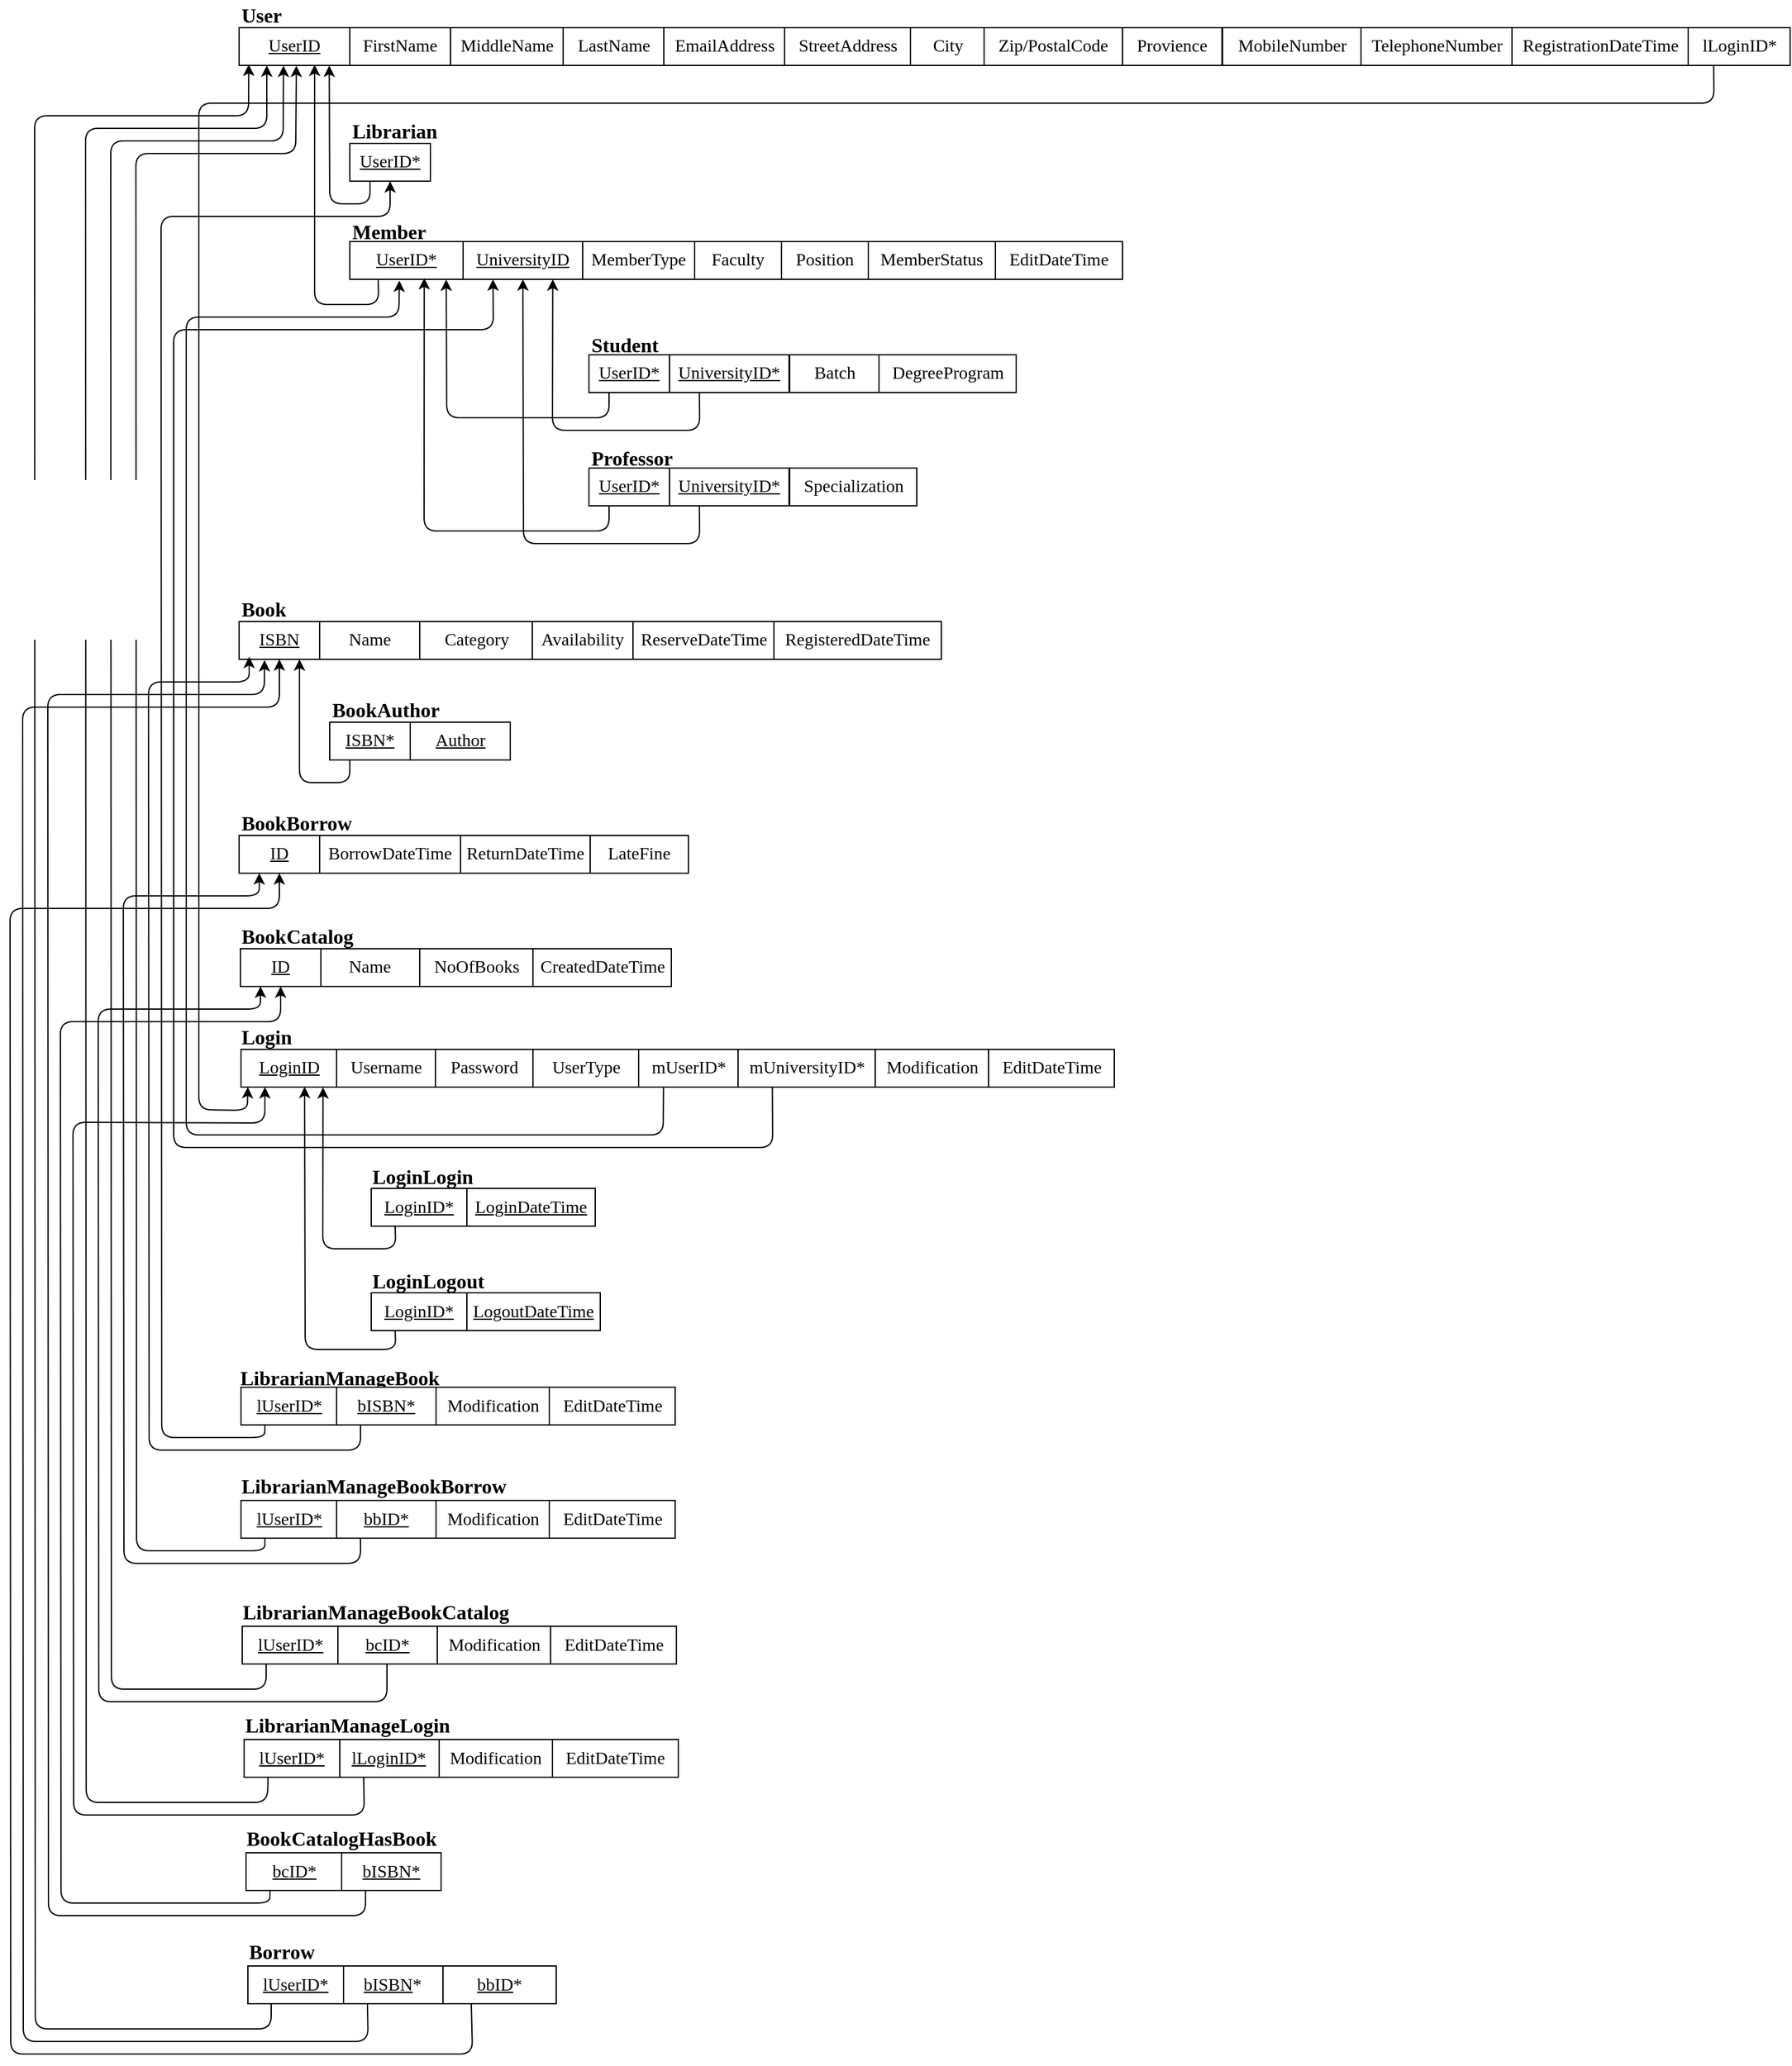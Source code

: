 <mxfile version="12.2.2" type="device" pages="1"><diagram id="SJPYlTRgL_fRr1sSaaFf" name="Page-1"><mxGraphModel dx="1283" dy="581" grid="1" gridSize="10" guides="1" tooltips="1" connect="1" arrows="1" fold="1" page="1" pageScale="1" pageWidth="1500" pageHeight="1689" math="0" shadow="0"><root><mxCell id="0"/><mxCell id="1" parent="0"/><mxCell id="bHV69W7bN7Klbik5Nrds-2" value="&lt;font face=&quot;Times New Roman&quot;&gt;User&lt;/font&gt;" style="text;html=1;resizable=0;points=[];autosize=1;align=left;verticalAlign=top;spacingTop=-4;fontSize=16;fontStyle=1" parent="1" vertex="1"><mxGeometry x="224" y="27" width="50" height="20" as="geometry"/></mxCell><mxCell id="bHV69W7bN7Klbik5Nrds-3" value="FirstName" style="rounded=0;whiteSpace=wrap;html=1;fontSize=14;fontFamily=Times New Roman;" parent="1" vertex="1"><mxGeometry x="312" y="49" width="80" height="30" as="geometry"/></mxCell><mxCell id="bHV69W7bN7Klbik5Nrds-4" value="MiddleName" style="rounded=0;whiteSpace=wrap;html=1;fontSize=14;fontFamily=Times New Roman;" parent="1" vertex="1"><mxGeometry x="392" y="49" width="90" height="30" as="geometry"/></mxCell><mxCell id="bHV69W7bN7Klbik5Nrds-5" value="LastName" style="rounded=0;whiteSpace=wrap;html=1;fontSize=14;fontFamily=Times New Roman;" parent="1" vertex="1"><mxGeometry x="481.5" y="49" width="80" height="30" as="geometry"/></mxCell><mxCell id="bHV69W7bN7Klbik5Nrds-6" value="EmailAddress" style="rounded=0;whiteSpace=wrap;html=1;fontSize=14;fontFamily=Times New Roman;" parent="1" vertex="1"><mxGeometry x="561.5" y="49" width="96" height="30" as="geometry"/></mxCell><mxCell id="bHV69W7bN7Klbik5Nrds-7" value="MobileNumber" style="rounded=0;whiteSpace=wrap;html=1;fontSize=14;fontFamily=Times New Roman;" parent="1" vertex="1"><mxGeometry x="1005.5" y="49" width="110" height="30" as="geometry"/></mxCell><mxCell id="bHV69W7bN7Klbik5Nrds-8" value="UserID" style="rounded=0;whiteSpace=wrap;html=1;fontSize=14;fontFamily=Times New Roman;fontStyle=4" parent="1" vertex="1"><mxGeometry x="224" y="49" width="88" height="30" as="geometry"/></mxCell><mxCell id="bHV69W7bN7Klbik5Nrds-13" value="TelephoneNumber" style="rounded=0;whiteSpace=wrap;html=1;fontSize=14;fontFamily=Times New Roman;" parent="1" vertex="1"><mxGeometry x="1115.5" y="49" width="120" height="30" as="geometry"/></mxCell><mxCell id="bHV69W7bN7Klbik5Nrds-14" value="StreetAddress" style="rounded=0;whiteSpace=wrap;html=1;fontSize=14;fontFamily=Times New Roman;" parent="1" vertex="1"><mxGeometry x="657.5" y="49" width="100" height="30" as="geometry"/></mxCell><mxCell id="bHV69W7bN7Klbik5Nrds-15" value="City" style="rounded=0;whiteSpace=wrap;html=1;fontSize=14;fontFamily=Times New Roman;" parent="1" vertex="1"><mxGeometry x="757.5" y="49" width="59" height="30" as="geometry"/></mxCell><mxCell id="bHV69W7bN7Klbik5Nrds-16" value="Provience" style="rounded=0;whiteSpace=wrap;html=1;fontSize=14;fontFamily=Times New Roman;" parent="1" vertex="1"><mxGeometry x="926" y="49" width="79" height="30" as="geometry"/></mxCell><mxCell id="bHV69W7bN7Klbik5Nrds-17" value="Zip/PostalCode" style="rounded=0;whiteSpace=wrap;html=1;fontSize=14;fontFamily=Times New Roman;" parent="1" vertex="1"><mxGeometry x="816" y="49" width="110" height="30" as="geometry"/></mxCell><mxCell id="bHV69W7bN7Klbik5Nrds-18" value="RegistrationDateTime" style="rounded=0;whiteSpace=wrap;html=1;fontSize=14;fontFamily=Times New Roman;" parent="1" vertex="1"><mxGeometry x="1235.5" y="49" width="140" height="30" as="geometry"/></mxCell><mxCell id="bHV69W7bN7Klbik5Nrds-19" value="&lt;font face=&quot;Times New Roman&quot;&gt;Librarian&lt;/font&gt;" style="text;html=1;resizable=0;points=[];autosize=1;align=left;verticalAlign=top;spacingTop=-4;fontSize=16;fontStyle=1" parent="1" vertex="1"><mxGeometry x="312" y="119" width="70" height="20" as="geometry"/></mxCell><mxCell id="bHV69W7bN7Klbik5Nrds-22" value="UserID*" style="rounded=0;whiteSpace=wrap;html=1;fontSize=14;fontFamily=Times New Roman;fontStyle=4" parent="1" vertex="1"><mxGeometry x="312" y="141" width="64" height="30" as="geometry"/></mxCell><mxCell id="bHV69W7bN7Klbik5Nrds-23" value="&lt;font face=&quot;Times New Roman&quot;&gt;Member&lt;/font&gt;" style="text;html=1;resizable=0;points=[];autosize=1;align=left;verticalAlign=top;spacingTop=-4;fontSize=16;fontStyle=1" parent="1" vertex="1"><mxGeometry x="312" y="199" width="70" height="20" as="geometry"/></mxCell><mxCell id="bHV69W7bN7Klbik5Nrds-24" value="UniversityID" style="rounded=0;whiteSpace=wrap;html=1;fontSize=14;fontFamily=Times New Roman;fontStyle=4" parent="1" vertex="1"><mxGeometry x="402" y="219" width="95" height="30" as="geometry"/></mxCell><mxCell id="bHV69W7bN7Klbik5Nrds-25" value="Faculty" style="rounded=0;whiteSpace=wrap;html=1;fontSize=14;fontFamily=Times New Roman;" parent="1" vertex="1"><mxGeometry x="586" y="219" width="69" height="30" as="geometry"/></mxCell><mxCell id="bHV69W7bN7Klbik5Nrds-26" value="MemberType" style="rounded=0;whiteSpace=wrap;html=1;fontSize=14;fontFamily=Times New Roman;" parent="1" vertex="1"><mxGeometry x="497" y="219" width="89" height="30" as="geometry"/></mxCell><mxCell id="bHV69W7bN7Klbik5Nrds-27" value="Position" style="rounded=0;whiteSpace=wrap;html=1;fontSize=14;fontFamily=Times New Roman;" parent="1" vertex="1"><mxGeometry x="655" y="219" width="69" height="30" as="geometry"/></mxCell><mxCell id="bHV69W7bN7Klbik5Nrds-28" value="MemberStatus" style="rounded=0;whiteSpace=wrap;html=1;fontSize=14;fontFamily=Times New Roman;" parent="1" vertex="1"><mxGeometry x="724" y="219" width="101" height="30" as="geometry"/></mxCell><mxCell id="bHV69W7bN7Klbik5Nrds-29" value="EditDateTime" style="rounded=0;whiteSpace=wrap;html=1;fontSize=14;fontFamily=Times New Roman;" parent="1" vertex="1"><mxGeometry x="825" y="219" width="101" height="30" as="geometry"/></mxCell><mxCell id="bHV69W7bN7Klbik5Nrds-30" value="UserID*" style="rounded=0;whiteSpace=wrap;html=1;fontSize=14;fontFamily=Times New Roman;fontStyle=4" parent="1" vertex="1"><mxGeometry x="312" y="219" width="90" height="30" as="geometry"/></mxCell><mxCell id="bHV69W7bN7Klbik5Nrds-32" value="&lt;font face=&quot;Times New Roman&quot;&gt;Student&lt;/font&gt;" style="text;html=1;resizable=0;points=[];autosize=1;align=left;verticalAlign=top;spacingTop=-4;fontSize=16;fontStyle=1" parent="1" vertex="1"><mxGeometry x="502" y="289" width="60" height="20" as="geometry"/></mxCell><mxCell id="bHV69W7bN7Klbik5Nrds-33" value="UniversityID*" style="rounded=0;whiteSpace=wrap;html=1;fontSize=14;fontFamily=Times New Roman;fontStyle=4" parent="1" vertex="1"><mxGeometry x="566" y="309" width="95" height="30" as="geometry"/></mxCell><mxCell id="bHV69W7bN7Klbik5Nrds-34" value="DegreeProgram" style="rounded=0;whiteSpace=wrap;html=1;fontSize=14;fontFamily=Times New Roman;" parent="1" vertex="1"><mxGeometry x="732.5" y="309" width="109" height="30" as="geometry"/></mxCell><mxCell id="bHV69W7bN7Klbik5Nrds-35" value="Batch" style="rounded=0;whiteSpace=wrap;html=1;fontSize=14;fontFamily=Times New Roman;" parent="1" vertex="1"><mxGeometry x="661.5" y="309" width="71" height="30" as="geometry"/></mxCell><mxCell id="bHV69W7bN7Klbik5Nrds-36" value="UserID*" style="rounded=0;whiteSpace=wrap;html=1;fontSize=14;fontFamily=Times New Roman;fontStyle=4" parent="1" vertex="1"><mxGeometry x="502" y="309" width="64" height="30" as="geometry"/></mxCell><mxCell id="bHV69W7bN7Klbik5Nrds-39" value="&lt;font face=&quot;Times New Roman&quot;&gt;Professor&lt;/font&gt;" style="text;html=1;resizable=0;points=[];autosize=1;align=left;verticalAlign=top;spacingTop=-4;fontSize=16;fontStyle=1" parent="1" vertex="1"><mxGeometry x="502" y="379" width="80" height="20" as="geometry"/></mxCell><mxCell id="bHV69W7bN7Klbik5Nrds-40" value="UniversityID*" style="rounded=0;whiteSpace=wrap;html=1;fontSize=14;fontFamily=Times New Roman;fontStyle=4" parent="1" vertex="1"><mxGeometry x="566" y="399" width="95" height="30" as="geometry"/></mxCell><mxCell id="bHV69W7bN7Klbik5Nrds-42" value="Specialization" style="rounded=0;whiteSpace=wrap;html=1;fontSize=14;fontFamily=Times New Roman;" parent="1" vertex="1"><mxGeometry x="661.5" y="399" width="101" height="30" as="geometry"/></mxCell><mxCell id="bHV69W7bN7Klbik5Nrds-43" value="UserID*" style="rounded=0;whiteSpace=wrap;html=1;fontSize=14;fontFamily=Times New Roman;fontStyle=4" parent="1" vertex="1"><mxGeometry x="502" y="399" width="64" height="30" as="geometry"/></mxCell><mxCell id="bHV69W7bN7Klbik5Nrds-45" value="" style="endArrow=classic;html=1;entryX=0.814;entryY=1.004;entryDx=0;entryDy=0;entryPerimeter=0;exitX=0.25;exitY=1;exitDx=0;exitDy=0;" parent="1" source="bHV69W7bN7Klbik5Nrds-22" target="bHV69W7bN7Klbik5Nrds-8" edge="1"><mxGeometry width="50" height="50" relative="1" as="geometry"><mxPoint x="152" y="259" as="sourcePoint"/><mxPoint x="202" y="209" as="targetPoint"/><Array as="points"><mxPoint x="328" y="189"/><mxPoint x="296" y="189"/></Array></mxGeometry></mxCell><mxCell id="bHV69W7bN7Klbik5Nrds-46" value="" style="endArrow=classic;html=1;entryX=0.682;entryY=0.981;entryDx=0;entryDy=0;entryPerimeter=0;exitX=0.25;exitY=1;exitDx=0;exitDy=0;" parent="1" source="bHV69W7bN7Klbik5Nrds-30" target="bHV69W7bN7Klbik5Nrds-8" edge="1"><mxGeometry width="50" height="50" relative="1" as="geometry"><mxPoint x="338.0" y="181" as="sourcePoint"/><mxPoint x="286.096" y="89.12" as="targetPoint"/><Array as="points"><mxPoint x="335" y="269"/><mxPoint x="284" y="269"/></Array></mxGeometry></mxCell><mxCell id="bHV69W7bN7Klbik5Nrds-47" value="" style="endArrow=classic;html=1;exitX=0.25;exitY=1;exitDx=0;exitDy=0;entryX=0.851;entryY=1.006;entryDx=0;entryDy=0;entryPerimeter=0;" parent="1" source="bHV69W7bN7Klbik5Nrds-36" target="bHV69W7bN7Klbik5Nrds-30" edge="1"><mxGeometry width="50" height="50" relative="1" as="geometry"><mxPoint x="338.0" y="259" as="sourcePoint"/><mxPoint x="402" y="269" as="targetPoint"/><Array as="points"><mxPoint x="518" y="359"/><mxPoint x="389" y="359"/></Array></mxGeometry></mxCell><mxCell id="bHV69W7bN7Klbik5Nrds-48" value="" style="endArrow=classic;html=1;entryX=0.657;entryY=0.968;entryDx=0;entryDy=0;exitX=0.25;exitY=1;exitDx=0;exitDy=0;entryPerimeter=0;" parent="1" source="bHV69W7bN7Klbik5Nrds-43" target="bHV69W7bN7Klbik5Nrds-30" edge="1"><mxGeometry width="50" height="50" relative="1" as="geometry"><mxPoint x="402" y="359" as="sourcePoint"/><mxPoint x="261.328" y="88.49" as="targetPoint"/><Array as="points"><mxPoint x="518" y="449"/><mxPoint x="371" y="449"/></Array></mxGeometry></mxCell><mxCell id="bHV69W7bN7Klbik5Nrds-49" value="" style="endArrow=classic;html=1;entryX=0.75;entryY=1;entryDx=0;entryDy=0;exitX=0.25;exitY=1;exitDx=0;exitDy=0;" parent="1" source="bHV69W7bN7Klbik5Nrds-33" target="bHV69W7bN7Klbik5Nrds-24" edge="1"><mxGeometry width="50" height="50" relative="1" as="geometry"><mxPoint x="484.0" y="336" as="sourcePoint"/><mxPoint x="432.096" y="244.12" as="targetPoint"/><Array as="points"><mxPoint x="590" y="369"/><mxPoint x="473" y="369"/></Array></mxGeometry></mxCell><mxCell id="bHV69W7bN7Klbik5Nrds-51" value="" style="endArrow=classic;html=1;entryX=0.5;entryY=1;entryDx=0;entryDy=0;exitX=0.25;exitY=1;exitDx=0;exitDy=0;" parent="1" source="bHV69W7bN7Klbik5Nrds-40" target="bHV69W7bN7Klbik5Nrds-24" edge="1"><mxGeometry width="50" height="50" relative="1" as="geometry"><mxPoint x="599.75" y="349" as="sourcePoint"/><mxPoint x="457.25" y="259" as="targetPoint"/><Array as="points"><mxPoint x="590" y="459"/><mxPoint x="450" y="459"/></Array></mxGeometry></mxCell><mxCell id="bHV69W7bN7Klbik5Nrds-52" value="&lt;font face=&quot;Times New Roman&quot;&gt;Book&lt;/font&gt;" style="text;html=1;resizable=0;points=[];autosize=1;align=left;verticalAlign=top;spacingTop=-4;fontSize=16;fontStyle=1" parent="1" vertex="1"><mxGeometry x="224" y="499" width="50" height="20" as="geometry"/></mxCell><mxCell id="bHV69W7bN7Klbik5Nrds-53" value="Name" style="rounded=0;whiteSpace=wrap;html=1;fontSize=14;fontFamily=Times New Roman;" parent="1" vertex="1"><mxGeometry x="287.5" y="521" width="80" height="30" as="geometry"/></mxCell><mxCell id="bHV69W7bN7Klbik5Nrds-54" value="Category" style="rounded=0;whiteSpace=wrap;html=1;fontSize=14;fontFamily=Times New Roman;" parent="1" vertex="1"><mxGeometry x="367.5" y="521" width="90" height="30" as="geometry"/></mxCell><mxCell id="bHV69W7bN7Klbik5Nrds-55" value="Availability" style="rounded=0;whiteSpace=wrap;html=1;fontSize=14;fontFamily=Times New Roman;" parent="1" vertex="1"><mxGeometry x="457" y="521" width="80" height="30" as="geometry"/></mxCell><mxCell id="bHV69W7bN7Klbik5Nrds-56" value="ReserveDateTime" style="rounded=0;whiteSpace=wrap;html=1;fontSize=14;fontFamily=Times New Roman;" parent="1" vertex="1"><mxGeometry x="537" y="521" width="113" height="30" as="geometry"/></mxCell><mxCell id="bHV69W7bN7Klbik5Nrds-57" value="ISBN" style="rounded=0;whiteSpace=wrap;html=1;fontSize=14;fontFamily=Times New Roman;fontStyle=4" parent="1" vertex="1"><mxGeometry x="224" y="521" width="64" height="30" as="geometry"/></mxCell><mxCell id="bHV69W7bN7Klbik5Nrds-58" value="RegisteredDateTime" style="rounded=0;whiteSpace=wrap;html=1;fontSize=14;fontFamily=Times New Roman;" parent="1" vertex="1"><mxGeometry x="649" y="521" width="133" height="30" as="geometry"/></mxCell><mxCell id="bHV69W7bN7Klbik5Nrds-59" value="&lt;font face=&quot;Times New Roman&quot;&gt;BookAuthor&lt;/font&gt;" style="text;html=1;resizable=0;points=[];autosize=1;align=left;verticalAlign=top;spacingTop=-4;fontSize=16;fontStyle=1" parent="1" vertex="1"><mxGeometry x="296" y="579" width="100" height="20" as="geometry"/></mxCell><mxCell id="bHV69W7bN7Klbik5Nrds-60" value="&lt;u&gt;Author&lt;/u&gt;" style="rounded=0;whiteSpace=wrap;html=1;fontSize=14;fontFamily=Times New Roman;" parent="1" vertex="1"><mxGeometry x="359.5" y="601" width="80" height="30" as="geometry"/></mxCell><mxCell id="bHV69W7bN7Klbik5Nrds-61" value="ISBN*" style="rounded=0;whiteSpace=wrap;html=1;fontSize=14;fontFamily=Times New Roman;fontStyle=4" parent="1" vertex="1"><mxGeometry x="296" y="601" width="64" height="30" as="geometry"/></mxCell><mxCell id="bHV69W7bN7Klbik5Nrds-62" value="" style="endArrow=classic;html=1;entryX=0.75;entryY=1;entryDx=0;entryDy=0;exitX=0.25;exitY=1;exitDx=0;exitDy=0;" parent="1" source="bHV69W7bN7Klbik5Nrds-61" target="bHV69W7bN7Klbik5Nrds-57" edge="1"><mxGeometry width="50" height="50" relative="1" as="geometry"><mxPoint x="567.75" y="439" as="sourcePoint"/><mxPoint x="401.5" y="259.0" as="targetPoint"/><Array as="points"><mxPoint x="312" y="649"/><mxPoint x="272" y="649"/></Array></mxGeometry></mxCell><mxCell id="Y3E1s8Jyo-hEr1M96dVR-1" value="&lt;font face=&quot;Times New Roman&quot;&gt;BookBorrow&lt;/font&gt;" style="text;html=1;resizable=0;points=[];autosize=1;align=left;verticalAlign=top;spacingTop=-4;fontSize=16;fontStyle=1" parent="1" vertex="1"><mxGeometry x="224" y="669" width="100" height="20" as="geometry"/></mxCell><mxCell id="Y3E1s8Jyo-hEr1M96dVR-2" value="BorrowDateTime" style="rounded=0;whiteSpace=wrap;html=1;fontSize=14;fontFamily=Times New Roman;" parent="1" vertex="1"><mxGeometry x="288" y="691" width="112" height="30" as="geometry"/></mxCell><mxCell id="Y3E1s8Jyo-hEr1M96dVR-3" value="ReturnDateTime" style="rounded=0;whiteSpace=wrap;html=1;fontSize=14;fontFamily=Times New Roman;" parent="1" vertex="1"><mxGeometry x="400" y="691" width="103" height="30" as="geometry"/></mxCell><mxCell id="Y3E1s8Jyo-hEr1M96dVR-4" value="ID" style="rounded=0;whiteSpace=wrap;html=1;fontSize=14;fontFamily=Times New Roman;fontStyle=4" parent="1" vertex="1"><mxGeometry x="224" y="691" width="64" height="30" as="geometry"/></mxCell><mxCell id="Y3E1s8Jyo-hEr1M96dVR-5" value="LateFine" style="rounded=0;whiteSpace=wrap;html=1;fontSize=14;fontFamily=Times New Roman;" parent="1" vertex="1"><mxGeometry x="503" y="691" width="78" height="30" as="geometry"/></mxCell><mxCell id="Y3E1s8Jyo-hEr1M96dVR-6" value="&lt;font face=&quot;Times New Roman&quot;&gt;BookCatalog&lt;/font&gt;" style="text;html=1;resizable=0;points=[];autosize=1;align=left;verticalAlign=top;spacingTop=-4;fontSize=16;fontStyle=1" parent="1" vertex="1"><mxGeometry x="224" y="759" width="100" height="20" as="geometry"/></mxCell><mxCell id="Y3E1s8Jyo-hEr1M96dVR-7" value="Name" style="rounded=0;whiteSpace=wrap;html=1;fontSize=14;fontFamily=Times New Roman;" parent="1" vertex="1"><mxGeometry x="287.5" y="781" width="80" height="30" as="geometry"/></mxCell><mxCell id="Y3E1s8Jyo-hEr1M96dVR-8" value="NoOfBooks" style="rounded=0;whiteSpace=wrap;html=1;fontSize=14;fontFamily=Times New Roman;" parent="1" vertex="1"><mxGeometry x="367.5" y="781" width="90" height="30" as="geometry"/></mxCell><mxCell id="Y3E1s8Jyo-hEr1M96dVR-9" value="ID" style="rounded=0;whiteSpace=wrap;html=1;fontSize=14;fontFamily=Times New Roman;fontStyle=4" parent="1" vertex="1"><mxGeometry x="225" y="781" width="64" height="30" as="geometry"/></mxCell><mxCell id="Y3E1s8Jyo-hEr1M96dVR-11" value="CreatedDateTime" style="rounded=0;whiteSpace=wrap;html=1;fontSize=14;fontFamily=Times New Roman;" parent="1" vertex="1"><mxGeometry x="457.5" y="781" width="110" height="30" as="geometry"/></mxCell><mxCell id="Y3E1s8Jyo-hEr1M96dVR-12" value="&lt;font face=&quot;Times New Roman&quot;&gt;Login&lt;/font&gt;" style="text;html=1;resizable=0;points=[];autosize=1;align=left;verticalAlign=top;spacingTop=-4;fontSize=16;fontStyle=1" parent="1" vertex="1"><mxGeometry x="224" y="839" width="50" height="20" as="geometry"/></mxCell><mxCell id="Y3E1s8Jyo-hEr1M96dVR-13" value="Username" style="rounded=0;whiteSpace=wrap;html=1;fontSize=14;fontFamily=Times New Roman;" parent="1" vertex="1"><mxGeometry x="300.5" y="861" width="80" height="30" as="geometry"/></mxCell><mxCell id="Y3E1s8Jyo-hEr1M96dVR-14" value="Password" style="rounded=0;whiteSpace=wrap;html=1;fontSize=14;fontFamily=Times New Roman;" parent="1" vertex="1"><mxGeometry x="380" y="861" width="78" height="30" as="geometry"/></mxCell><mxCell id="Y3E1s8Jyo-hEr1M96dVR-15" value="LoginID" style="rounded=0;whiteSpace=wrap;html=1;fontSize=14;fontFamily=Times New Roman;fontStyle=4" parent="1" vertex="1"><mxGeometry x="225.5" y="861" width="76" height="30" as="geometry"/></mxCell><mxCell id="Y3E1s8Jyo-hEr1M96dVR-16" value="UserType" style="rounded=0;whiteSpace=wrap;html=1;fontSize=14;fontFamily=Times New Roman;" parent="1" vertex="1"><mxGeometry x="457.5" y="861" width="84" height="30" as="geometry"/></mxCell><mxCell id="Y3E1s8Jyo-hEr1M96dVR-18" value="lLoginID*" style="rounded=0;whiteSpace=wrap;html=1;fontSize=14;fontFamily=Times New Roman;" parent="1" vertex="1"><mxGeometry x="1375.5" y="49" width="81" height="30" as="geometry"/></mxCell><mxCell id="Y3E1s8Jyo-hEr1M96dVR-19" value="" style="endArrow=classic;html=1;exitX=0.25;exitY=1;exitDx=0;exitDy=0;entryX=0.072;entryY=0.998;entryDx=0;entryDy=0;entryPerimeter=0;" parent="1" source="Y3E1s8Jyo-hEr1M96dVR-18" target="Y3E1s8Jyo-hEr1M96dVR-15" edge="1"><mxGeometry width="50" height="50" relative="1" as="geometry"><mxPoint x="1212" y="219" as="sourcePoint"/><mxPoint x="1262" y="169" as="targetPoint"/><Array as="points"><mxPoint x="1396" y="109"/><mxPoint x="192" y="109"/><mxPoint x="192" y="909"/><mxPoint x="230.5" y="909.5"/></Array></mxGeometry></mxCell><mxCell id="Y3E1s8Jyo-hEr1M96dVR-20" value="&lt;font face=&quot;Times New Roman&quot;&gt;LibrarianManageBook&lt;/font&gt;" style="text;html=1;resizable=0;points=[];autosize=1;align=left;verticalAlign=top;spacingTop=-4;fontSize=16;fontStyle=1" parent="1" vertex="1"><mxGeometry x="223" y="1109.5" width="160" height="20" as="geometry"/></mxCell><mxCell id="Y3E1s8Jyo-hEr1M96dVR-21" value="&lt;u&gt;bISBN*&lt;/u&gt;" style="rounded=0;whiteSpace=wrap;html=1;fontSize=14;fontFamily=Times New Roman;" parent="1" vertex="1"><mxGeometry x="300.5" y="1129.5" width="80" height="30" as="geometry"/></mxCell><mxCell id="Y3E1s8Jyo-hEr1M96dVR-22" value="lUserID*" style="rounded=0;whiteSpace=wrap;html=1;fontSize=14;fontFamily=Times New Roman;fontStyle=4" parent="1" vertex="1"><mxGeometry x="225.5" y="1129.5" width="76" height="30" as="geometry"/></mxCell><mxCell id="Y3E1s8Jyo-hEr1M96dVR-23" value="Modification" style="rounded=0;whiteSpace=wrap;html=1;fontSize=14;fontFamily=Times New Roman;" parent="1" vertex="1"><mxGeometry x="380.5" y="1129.5" width="90" height="30" as="geometry"/></mxCell><mxCell id="Y3E1s8Jyo-hEr1M96dVR-24" value="EditDateTime" style="rounded=0;whiteSpace=wrap;html=1;fontSize=14;fontFamily=Times New Roman;" parent="1" vertex="1"><mxGeometry x="470.5" y="1129.5" width="100" height="30" as="geometry"/></mxCell><mxCell id="Y3E1s8Jyo-hEr1M96dVR-25" value="" style="endArrow=classic;html=1;entryX=0.5;entryY=1;entryDx=0;entryDy=0;exitX=0.25;exitY=1;exitDx=0;exitDy=0;" parent="1" source="Y3E1s8Jyo-hEr1M96dVR-22" target="bHV69W7bN7Klbik5Nrds-22" edge="1"><mxGeometry width="50" height="50" relative="1" as="geometry"><mxPoint x="242" y="991.5" as="sourcePoint"/><mxPoint x="202" y="911.5" as="targetPoint"/><Array as="points"><mxPoint x="244.5" y="1169.5"/><mxPoint x="162.5" y="1169.5"/><mxPoint x="162" y="199"/><mxPoint x="344" y="199"/></Array></mxGeometry></mxCell><mxCell id="Y3E1s8Jyo-hEr1M96dVR-26" value="" style="endArrow=classic;html=1;exitX=0.25;exitY=1;exitDx=0;exitDy=0;entryX=0.125;entryY=0.933;entryDx=0;entryDy=0;entryPerimeter=0;" parent="1" source="Y3E1s8Jyo-hEr1M96dVR-21" target="bHV69W7bN7Klbik5Nrds-57" edge="1"><mxGeometry width="50" height="50" relative="1" as="geometry"><mxPoint x="256" y="1001" as="sourcePoint"/><mxPoint x="232" y="575.857" as="targetPoint"/><Array as="points"><mxPoint x="320.5" y="1179.5"/><mxPoint x="152.5" y="1179.5"/><mxPoint x="152" y="569"/><mxPoint x="232" y="569"/></Array></mxGeometry></mxCell><mxCell id="Y3E1s8Jyo-hEr1M96dVR-27" value="&lt;font face=&quot;Times New Roman&quot;&gt;LibrarianManageBookBorrow&lt;/font&gt;" style="text;html=1;resizable=0;points=[];autosize=1;align=left;verticalAlign=top;spacingTop=-4;fontSize=16;fontStyle=1" parent="1" vertex="1"><mxGeometry x="224" y="1195.5" width="210" height="20" as="geometry"/></mxCell><mxCell id="Y3E1s8Jyo-hEr1M96dVR-28" value="&lt;u&gt;bbID*&lt;/u&gt;" style="rounded=0;whiteSpace=wrap;html=1;fontSize=14;fontFamily=Times New Roman;" parent="1" vertex="1"><mxGeometry x="300.5" y="1219.5" width="80" height="30" as="geometry"/></mxCell><mxCell id="Y3E1s8Jyo-hEr1M96dVR-29" value="lUserID*" style="rounded=0;whiteSpace=wrap;html=1;fontSize=14;fontFamily=Times New Roman;fontStyle=4" parent="1" vertex="1"><mxGeometry x="225.5" y="1219.5" width="76" height="30" as="geometry"/></mxCell><mxCell id="Y3E1s8Jyo-hEr1M96dVR-30" value="Modification" style="rounded=0;whiteSpace=wrap;html=1;fontSize=14;fontFamily=Times New Roman;" parent="1" vertex="1"><mxGeometry x="380.5" y="1219.5" width="90" height="30" as="geometry"/></mxCell><mxCell id="Y3E1s8Jyo-hEr1M96dVR-31" value="EditDateTime" style="rounded=0;whiteSpace=wrap;html=1;fontSize=14;fontFamily=Times New Roman;" parent="1" vertex="1"><mxGeometry x="470.5" y="1219.5" width="100" height="30" as="geometry"/></mxCell><mxCell id="Y3E1s8Jyo-hEr1M96dVR-32" value="&lt;font face=&quot;Times New Roman&quot;&gt;LibrarianManageBookCatalog&lt;/font&gt;" style="text;html=1;resizable=0;points=[];autosize=1;align=left;verticalAlign=top;spacingTop=-4;fontSize=16;fontStyle=1" parent="1" vertex="1"><mxGeometry x="225" y="1295.5" width="210" height="20" as="geometry"/></mxCell><mxCell id="Y3E1s8Jyo-hEr1M96dVR-33" value="&lt;u&gt;bcID*&lt;/u&gt;" style="rounded=0;whiteSpace=wrap;html=1;fontSize=14;fontFamily=Times New Roman;" parent="1" vertex="1"><mxGeometry x="301.5" y="1319.5" width="80" height="30" as="geometry"/></mxCell><mxCell id="Y3E1s8Jyo-hEr1M96dVR-34" value="lUserID*" style="rounded=0;whiteSpace=wrap;html=1;fontSize=14;fontFamily=Times New Roman;fontStyle=4" parent="1" vertex="1"><mxGeometry x="226.5" y="1319.5" width="76" height="30" as="geometry"/></mxCell><mxCell id="Y3E1s8Jyo-hEr1M96dVR-35" value="Modification" style="rounded=0;whiteSpace=wrap;html=1;fontSize=14;fontFamily=Times New Roman;" parent="1" vertex="1"><mxGeometry x="381.5" y="1319.5" width="90" height="30" as="geometry"/></mxCell><mxCell id="Y3E1s8Jyo-hEr1M96dVR-36" value="EditDateTime" style="rounded=0;whiteSpace=wrap;html=1;fontSize=14;fontFamily=Times New Roman;" parent="1" vertex="1"><mxGeometry x="471.5" y="1319.5" width="100" height="30" as="geometry"/></mxCell><mxCell id="Y3E1s8Jyo-hEr1M96dVR-37" value="" style="endArrow=classic;html=1;exitX=0.25;exitY=1;exitDx=0;exitDy=0;entryX=0.517;entryY=1.007;entryDx=0;entryDy=0;entryPerimeter=0;" parent="1" source="Y3E1s8Jyo-hEr1M96dVR-29" target="bHV69W7bN7Klbik5Nrds-8" edge="1"><mxGeometry width="50" height="50" relative="1" as="geometry"><mxPoint x="192" y="1099" as="sourcePoint"/><mxPoint x="162" y="979" as="targetPoint"/><Array as="points"><mxPoint x="244.5" y="1259.5"/><mxPoint x="142.5" y="1259.5"/><mxPoint x="142" y="149"/><mxPoint x="269" y="149"/></Array></mxGeometry></mxCell><mxCell id="Y3E1s8Jyo-hEr1M96dVR-38" value="" style="endArrow=classic;html=1;exitX=0.25;exitY=1;exitDx=0;exitDy=0;entryX=0.25;entryY=1;entryDx=0;entryDy=0;" parent="1" source="Y3E1s8Jyo-hEr1M96dVR-28" target="Y3E1s8Jyo-hEr1M96dVR-4" edge="1"><mxGeometry width="50" height="50" relative="1" as="geometry"><mxPoint x="132" y="1029" as="sourcePoint"/><mxPoint x="152" y="959" as="targetPoint"/><Array as="points"><mxPoint x="320.5" y="1269.5"/><mxPoint x="132.5" y="1269.5"/><mxPoint x="132" y="739"/><mxPoint x="240" y="739"/></Array></mxGeometry></mxCell><mxCell id="Y3E1s8Jyo-hEr1M96dVR-39" value="" style="endArrow=classic;html=1;exitX=0.25;exitY=1;exitDx=0;exitDy=0;entryX=0.401;entryY=1.007;entryDx=0;entryDy=0;entryPerimeter=0;" parent="1" source="Y3E1s8Jyo-hEr1M96dVR-34" target="bHV69W7bN7Klbik5Nrds-8" edge="1"><mxGeometry width="50" height="50" relative="1" as="geometry"><mxPoint x="122" y="1099" as="sourcePoint"/><mxPoint x="172" y="1049" as="targetPoint"/><Array as="points"><mxPoint x="245.5" y="1369.5"/><mxPoint x="122.5" y="1369.5"/><mxPoint x="122" y="139"/><mxPoint x="259" y="139"/></Array></mxGeometry></mxCell><mxCell id="Y3E1s8Jyo-hEr1M96dVR-40" value="" style="endArrow=classic;html=1;entryX=0.25;entryY=1;entryDx=0;entryDy=0;" parent="1" source="Y3E1s8Jyo-hEr1M96dVR-33" target="Y3E1s8Jyo-hEr1M96dVR-9" edge="1"><mxGeometry width="50" height="50" relative="1" as="geometry"><mxPoint x="122" y="1119" as="sourcePoint"/><mxPoint x="172" y="1069" as="targetPoint"/><Array as="points"><mxPoint x="341.5" y="1379.5"/><mxPoint x="112.5" y="1379.5"/><mxPoint x="112" y="829"/><mxPoint x="241" y="829"/></Array></mxGeometry></mxCell><mxCell id="Y3E1s8Jyo-hEr1M96dVR-41" value="&lt;font face=&quot;Times New Roman&quot;&gt;BookCatalogHasBook&lt;/font&gt;" style="text;html=1;resizable=0;points=[];autosize=1;align=left;verticalAlign=top;spacingTop=-4;fontSize=16;fontStyle=1" parent="1" vertex="1"><mxGeometry x="228" y="1475.5" width="160" height="20" as="geometry"/></mxCell><mxCell id="Y3E1s8Jyo-hEr1M96dVR-42" value="&lt;u&gt;bISBN*&lt;/u&gt;" style="rounded=0;whiteSpace=wrap;html=1;fontSize=14;fontFamily=Times New Roman;" parent="1" vertex="1"><mxGeometry x="304.5" y="1499.5" width="80" height="30" as="geometry"/></mxCell><mxCell id="Y3E1s8Jyo-hEr1M96dVR-43" value="bcID*" style="rounded=0;whiteSpace=wrap;html=1;fontSize=14;fontFamily=Times New Roman;fontStyle=4" parent="1" vertex="1"><mxGeometry x="229.5" y="1499.5" width="76" height="30" as="geometry"/></mxCell><mxCell id="Y3E1s8Jyo-hEr1M96dVR-45" value="" style="endArrow=classic;html=1;exitX=0.25;exitY=1;exitDx=0;exitDy=0;entryX=0.5;entryY=1;entryDx=0;entryDy=0;" parent="1" source="Y3E1s8Jyo-hEr1M96dVR-43" target="Y3E1s8Jyo-hEr1M96dVR-9" edge="1"><mxGeometry width="50" height="50" relative="1" as="geometry"><mxPoint x="122" y="1289" as="sourcePoint"/><mxPoint x="172" y="1239" as="targetPoint"/><Array as="points"><mxPoint x="248.5" y="1539.5"/><mxPoint x="82.5" y="1539.5"/><mxPoint x="82" y="839"/><mxPoint x="257" y="839"/></Array></mxGeometry></mxCell><mxCell id="Y3E1s8Jyo-hEr1M96dVR-46" value="" style="endArrow=classic;html=1;exitX=0.25;exitY=1;exitDx=0;exitDy=0;entryX=0.316;entryY=1.022;entryDx=0;entryDy=0;entryPerimeter=0;" parent="1" source="Y3E1s8Jyo-hEr1M96dVR-42" target="bHV69W7bN7Klbik5Nrds-57" edge="1"><mxGeometry width="50" height="50" relative="1" as="geometry"><mxPoint x="82" y="1239" as="sourcePoint"/><mxPoint x="132" y="1189" as="targetPoint"/><Array as="points"><mxPoint x="324.5" y="1549.5"/><mxPoint x="72.5" y="1549.5"/><mxPoint x="72" y="579"/><mxPoint x="244" y="579"/></Array></mxGeometry></mxCell><mxCell id="Y3E1s8Jyo-hEr1M96dVR-51" value="&lt;font face=&quot;Times New Roman&quot;&gt;Borrow&lt;/font&gt;" style="text;html=1;resizable=0;points=[];autosize=1;align=left;verticalAlign=top;spacingTop=-4;fontSize=16;fontStyle=1" parent="1" vertex="1"><mxGeometry x="229.5" y="1565.5" width="60" height="20" as="geometry"/></mxCell><mxCell id="Y3E1s8Jyo-hEr1M96dVR-52" value="&lt;u&gt;bISBN&lt;/u&gt;*" style="rounded=0;whiteSpace=wrap;html=1;fontSize=14;fontFamily=Times New Roman;" parent="1" vertex="1"><mxGeometry x="306" y="1589.5" width="80" height="30" as="geometry"/></mxCell><mxCell id="Y3E1s8Jyo-hEr1M96dVR-53" value="lUserID*" style="rounded=0;whiteSpace=wrap;html=1;fontSize=14;fontFamily=Times New Roman;fontStyle=4" parent="1" vertex="1"><mxGeometry x="231" y="1589.5" width="76" height="30" as="geometry"/></mxCell><mxCell id="Y3E1s8Jyo-hEr1M96dVR-54" value="&lt;u&gt;bbID&lt;/u&gt;*" style="rounded=0;whiteSpace=wrap;html=1;fontSize=14;fontFamily=Times New Roman;" parent="1" vertex="1"><mxGeometry x="386" y="1589.5" width="90" height="30" as="geometry"/></mxCell><mxCell id="Y3E1s8Jyo-hEr1M96dVR-55" value="" style="endArrow=classic;html=1;exitX=0.25;exitY=1;exitDx=0;exitDy=0;entryX=0.093;entryY=0.976;entryDx=0;entryDy=0;entryPerimeter=0;" parent="1" edge="1"><mxGeometry width="50" height="50" relative="1" as="geometry"><mxPoint x="249.5" y="1619.5" as="sourcePoint"/><mxPoint x="231.684" y="78.28" as="targetPoint"/><Array as="points"><mxPoint x="249.5" y="1639.5"/><mxPoint x="62" y="1639.5"/><mxPoint x="61.5" y="119"/><mxPoint x="231.5" y="119"/></Array></mxGeometry></mxCell><mxCell id="Y3E1s8Jyo-hEr1M96dVR-56" value="" style="endArrow=classic;html=1;exitX=0.25;exitY=1;exitDx=0;exitDy=0;entryX=0.5;entryY=1;entryDx=0;entryDy=0;" parent="1" source="Y3E1s8Jyo-hEr1M96dVR-52" target="bHV69W7bN7Klbik5Nrds-57" edge="1"><mxGeometry width="50" height="50" relative="1" as="geometry"><mxPoint x="62" y="1369" as="sourcePoint"/><mxPoint x="142" y="1229" as="targetPoint"/><Array as="points"><mxPoint x="326.5" y="1649.5"/><mxPoint x="52.5" y="1649.5"/><mxPoint x="52" y="589"/><mxPoint x="256" y="589"/></Array></mxGeometry></mxCell><mxCell id="Y3E1s8Jyo-hEr1M96dVR-57" value="" style="endArrow=classic;html=1;exitX=0.25;exitY=1;exitDx=0;exitDy=0;entryX=0.5;entryY=1;entryDx=0;entryDy=0;" parent="1" source="Y3E1s8Jyo-hEr1M96dVR-54" target="Y3E1s8Jyo-hEr1M96dVR-4" edge="1"><mxGeometry width="50" height="50" relative="1" as="geometry"><mxPoint x="42" y="1409" as="sourcePoint"/><mxPoint x="92" y="1359" as="targetPoint"/><Array as="points"><mxPoint x="409.5" y="1659.5"/><mxPoint x="42.5" y="1659.5"/><mxPoint x="42" y="749"/><mxPoint x="256" y="749"/></Array></mxGeometry></mxCell><mxCell id="Y3E1s8Jyo-hEr1M96dVR-58" value="&lt;font face=&quot;Times New Roman&quot;&gt;LibrarianManageLogin&lt;/font&gt;" style="text;html=1;resizable=0;points=[];autosize=1;align=left;verticalAlign=top;spacingTop=-4;fontSize=16;fontStyle=1" parent="1" vertex="1"><mxGeometry x="226.5" y="1385.5" width="160" height="20" as="geometry"/></mxCell><mxCell id="Y3E1s8Jyo-hEr1M96dVR-59" value="&lt;u&gt;lLoginID*&lt;/u&gt;" style="rounded=0;whiteSpace=wrap;html=1;fontSize=14;fontFamily=Times New Roman;" parent="1" vertex="1"><mxGeometry x="303" y="1409.5" width="80" height="30" as="geometry"/></mxCell><mxCell id="Y3E1s8Jyo-hEr1M96dVR-60" value="lUserID*" style="rounded=0;whiteSpace=wrap;html=1;fontSize=14;fontFamily=Times New Roman;fontStyle=4" parent="1" vertex="1"><mxGeometry x="228" y="1409.5" width="76" height="30" as="geometry"/></mxCell><mxCell id="Y3E1s8Jyo-hEr1M96dVR-61" value="Modification" style="rounded=0;whiteSpace=wrap;html=1;fontSize=14;fontFamily=Times New Roman;" parent="1" vertex="1"><mxGeometry x="383" y="1409.5" width="90" height="30" as="geometry"/></mxCell><mxCell id="Y3E1s8Jyo-hEr1M96dVR-62" value="EditDateTime" style="rounded=0;whiteSpace=wrap;html=1;fontSize=14;fontFamily=Times New Roman;" parent="1" vertex="1"><mxGeometry x="473" y="1409.5" width="100" height="30" as="geometry"/></mxCell><mxCell id="Y3E1s8Jyo-hEr1M96dVR-68" value="mUserID*" style="rounded=0;whiteSpace=wrap;html=1;fontSize=14;fontFamily=Times New Roman;" parent="1" vertex="1"><mxGeometry x="541.5" y="861" width="79" height="30" as="geometry"/></mxCell><mxCell id="Y3E1s8Jyo-hEr1M96dVR-69" value="mUniversityID*" style="rounded=0;whiteSpace=wrap;html=1;fontSize=14;fontFamily=Times New Roman;" parent="1" vertex="1"><mxGeometry x="620.5" y="861" width="109" height="30" as="geometry"/></mxCell><mxCell id="Y3E1s8Jyo-hEr1M96dVR-72" value="" style="endArrow=classic;html=1;exitX=0.25;exitY=1;exitDx=0;exitDy=0;entryX=0.437;entryY=1.032;entryDx=0;entryDy=0;entryPerimeter=0;" parent="1" source="Y3E1s8Jyo-hEr1M96dVR-68" target="bHV69W7bN7Klbik5Nrds-30" edge="1"><mxGeometry width="50" height="50" relative="1" as="geometry"><mxPoint x="372" y="959" as="sourcePoint"/><mxPoint x="332" y="295.857" as="targetPoint"/><Array as="points"><mxPoint x="561" y="929"/><mxPoint x="182" y="929"/><mxPoint x="182" y="279"/><mxPoint x="351" y="279"/></Array></mxGeometry></mxCell><mxCell id="Y3E1s8Jyo-hEr1M96dVR-73" value="" style="endArrow=classic;html=1;exitX=0.25;exitY=1;exitDx=0;exitDy=0;entryX=0.25;entryY=1;entryDx=0;entryDy=0;" parent="1" source="Y3E1s8Jyo-hEr1M96dVR-69" target="bHV69W7bN7Klbik5Nrds-24" edge="1"><mxGeometry width="50" height="50" relative="1" as="geometry"><mxPoint x="492" y="849" as="sourcePoint"/><mxPoint x="402" y="279" as="targetPoint"/><Array as="points"><mxPoint x="648" y="939"/><mxPoint x="172" y="939"/><mxPoint x="172" y="289"/><mxPoint x="426" y="289"/></Array></mxGeometry></mxCell><mxCell id="Y3E1s8Jyo-hEr1M96dVR-74" value="" style="endArrow=classic;html=1;exitX=0.25;exitY=1;exitDx=0;exitDy=0;entryX=0.25;entryY=1;entryDx=0;entryDy=0;" parent="1" source="Y3E1s8Jyo-hEr1M96dVR-60" target="bHV69W7bN7Klbik5Nrds-8" edge="1"><mxGeometry width="50" height="50" relative="1" as="geometry"><mxPoint x="-38" y="1309" as="sourcePoint"/><mxPoint x="182" y="85.19" as="targetPoint"/><Array as="points"><mxPoint x="246.5" y="1459.5"/><mxPoint x="102.5" y="1459.5"/><mxPoint x="102" y="129"/><mxPoint x="246" y="129"/></Array></mxGeometry></mxCell><mxCell id="Y3E1s8Jyo-hEr1M96dVR-75" value="" style="endArrow=classic;html=1;exitX=0.25;exitY=1;exitDx=0;exitDy=0;entryX=0.25;entryY=1;entryDx=0;entryDy=0;" parent="1" source="Y3E1s8Jyo-hEr1M96dVR-59" target="Y3E1s8Jyo-hEr1M96dVR-15" edge="1"><mxGeometry width="50" height="50" relative="1" as="geometry"><mxPoint x="222" y="1349" as="sourcePoint"/><mxPoint x="272" y="1299" as="targetPoint"/><Array as="points"><mxPoint x="323.5" y="1469.5"/><mxPoint x="92.5" y="1469.5"/><mxPoint x="92" y="919"/><mxPoint x="244.5" y="919.5"/></Array></mxGeometry></mxCell><mxCell id="uPrIAoKcdIPQGPLUKGuN-1" value="LoginDateTime" style="rounded=0;whiteSpace=wrap;html=1;fontSize=14;fontFamily=Times New Roman;fontStyle=4" parent="1" vertex="1"><mxGeometry x="405" y="971.5" width="102" height="30" as="geometry"/></mxCell><mxCell id="uPrIAoKcdIPQGPLUKGuN-2" value="LogoutDateTime" style="rounded=0;whiteSpace=wrap;html=1;fontSize=14;fontFamily=Times New Roman;fontStyle=4" parent="1" vertex="1"><mxGeometry x="405" y="1054.5" width="106" height="30" as="geometry"/></mxCell><mxCell id="uPrIAoKcdIPQGPLUKGuN-3" value="&lt;font face=&quot;Times New Roman&quot;&gt;LoginLogin&lt;/font&gt;" style="text;html=1;resizable=0;points=[];autosize=1;align=left;verticalAlign=top;spacingTop=-4;fontSize=16;fontStyle=1" parent="1" vertex="1"><mxGeometry x="327.5" y="949.5" width="90" height="20" as="geometry"/></mxCell><mxCell id="uPrIAoKcdIPQGPLUKGuN-5" value="LoginID*" style="rounded=0;whiteSpace=wrap;html=1;fontSize=14;fontFamily=Times New Roman;fontStyle=4" parent="1" vertex="1"><mxGeometry x="329" y="971.5" width="76" height="30" as="geometry"/></mxCell><mxCell id="uPrIAoKcdIPQGPLUKGuN-7" value="&lt;font face=&quot;Times New Roman&quot;&gt;LoginLogout&lt;/font&gt;" style="text;html=1;resizable=0;points=[];autosize=1;align=left;verticalAlign=top;spacingTop=-4;fontSize=16;fontStyle=1" parent="1" vertex="1"><mxGeometry x="327.5" y="1032.5" width="100" height="20" as="geometry"/></mxCell><mxCell id="uPrIAoKcdIPQGPLUKGuN-8" value="LoginID*" style="rounded=0;whiteSpace=wrap;html=1;fontSize=14;fontFamily=Times New Roman;fontStyle=4" parent="1" vertex="1"><mxGeometry x="329" y="1054.5" width="76" height="30" as="geometry"/></mxCell><mxCell id="uPrIAoKcdIPQGPLUKGuN-11" value="" style="endArrow=classic;html=1;entryX=0.858;entryY=1.006;entryDx=0;entryDy=0;entryPerimeter=0;exitX=0.25;exitY=1;exitDx=0;exitDy=0;" parent="1" source="uPrIAoKcdIPQGPLUKGuN-5" target="Y3E1s8Jyo-hEr1M96dVR-15" edge="1"><mxGeometry width="50" height="50" relative="1" as="geometry"><mxPoint x="251.5" y="1019.5" as="sourcePoint"/><mxPoint x="301.5" y="969.5" as="targetPoint"/><Array as="points"><mxPoint x="348.5" y="1019.5"/><mxPoint x="290.5" y="1019.5"/></Array></mxGeometry></mxCell><mxCell id="uPrIAoKcdIPQGPLUKGuN-12" value="" style="endArrow=classic;html=1;entryX=0.665;entryY=0.991;entryDx=0;entryDy=0;entryPerimeter=0;exitX=0.25;exitY=1;exitDx=0;exitDy=0;" parent="1" source="uPrIAoKcdIPQGPLUKGuN-8" target="Y3E1s8Jyo-hEr1M96dVR-15" edge="1"><mxGeometry width="50" height="50" relative="1" as="geometry"><mxPoint x="221.5" y="1029.5" as="sourcePoint"/><mxPoint x="271.5" y="979.5" as="targetPoint"/><Array as="points"><mxPoint x="348.5" y="1099.5"/><mxPoint x="276.5" y="1099.5"/></Array></mxGeometry></mxCell><mxCell id="Tn88GLeFNc-Nf1v6mbR2-1" value="Modification" style="rounded=0;whiteSpace=wrap;html=1;fontSize=14;fontFamily=Times New Roman;" vertex="1" parent="1"><mxGeometry x="729.5" y="861" width="90" height="30" as="geometry"/></mxCell><mxCell id="Tn88GLeFNc-Nf1v6mbR2-2" value="EditDateTime" style="rounded=0;whiteSpace=wrap;html=1;fontSize=14;fontFamily=Times New Roman;" vertex="1" parent="1"><mxGeometry x="819.5" y="861" width="100" height="30" as="geometry"/></mxCell></root></mxGraphModel></diagram></mxfile>